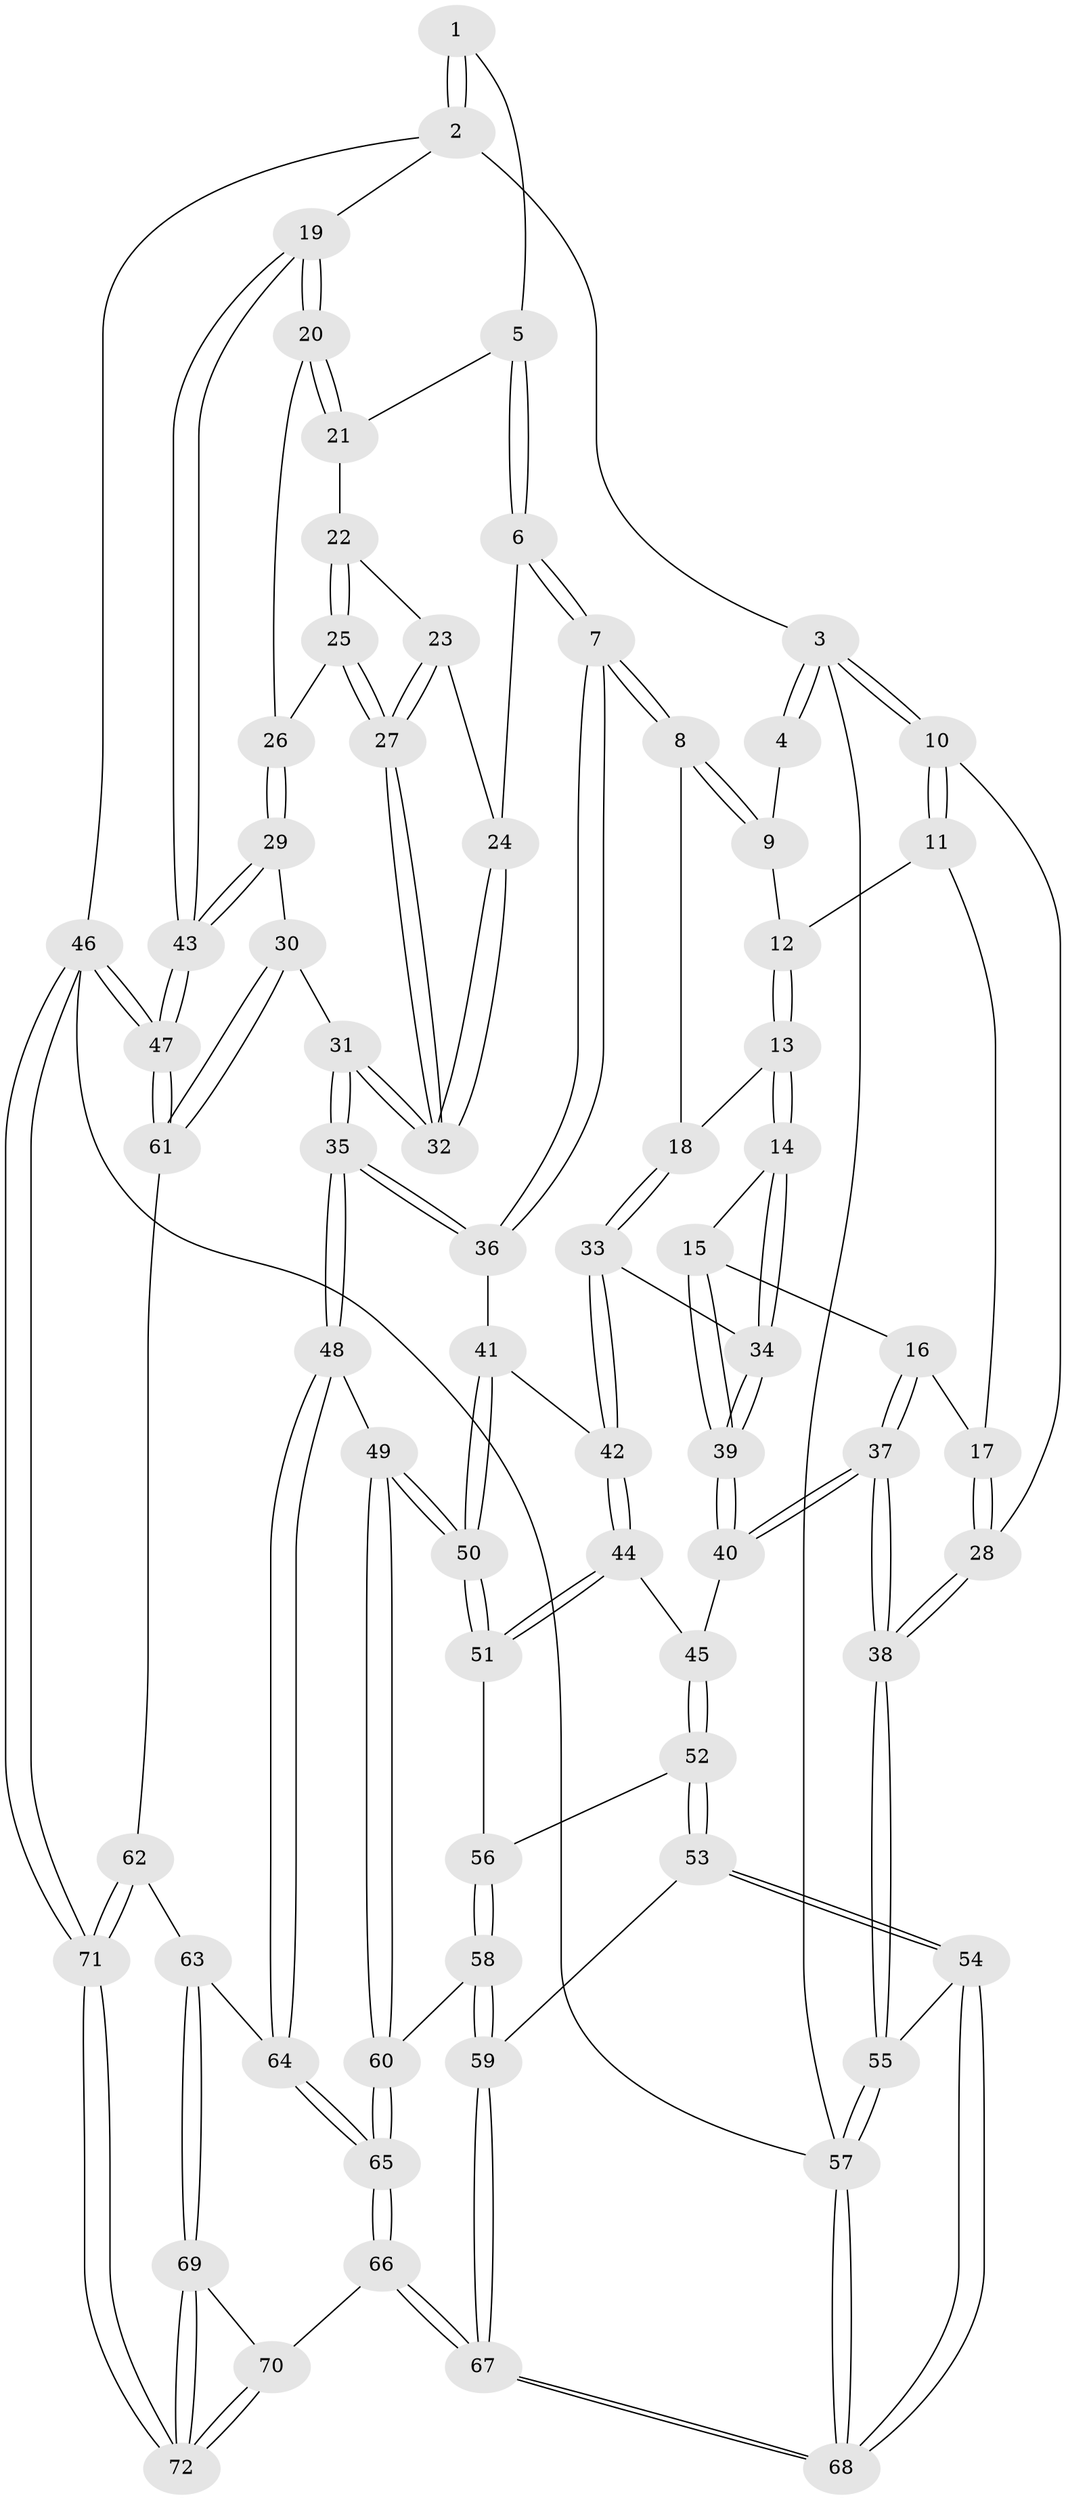 // Generated by graph-tools (version 1.1) at 2025/27/03/09/25 03:27:15]
// undirected, 72 vertices, 177 edges
graph export_dot {
graph [start="1"]
  node [color=gray90,style=filled];
  1 [pos="+0.7101652971043106+0"];
  2 [pos="+1+0"];
  3 [pos="+0+0"];
  4 [pos="+0.33010750198661115+0"];
  5 [pos="+0.6364000414441254+0.1945505095441738"];
  6 [pos="+0.5829542244573522+0.2391361964364311"];
  7 [pos="+0.5068187367979289+0.2533306566130043"];
  8 [pos="+0.49754130751697456+0.24654916947710193"];
  9 [pos="+0.30910075718815394+0"];
  10 [pos="+0+0.10388123681600506"];
  11 [pos="+0.15484283514374142+0.14316547333064786"];
  12 [pos="+0.1698011153633081+0.1393677000588191"];
  13 [pos="+0.2265049223906388+0.2938322279657993"];
  14 [pos="+0.21593017103347054+0.32217965010832333"];
  15 [pos="+0.20936021446613146+0.33279179655477253"];
  16 [pos="+0.08486212875857364+0.3529424816772527"];
  17 [pos="+0.05925198341790204+0.3188556567377326"];
  18 [pos="+0.3007123272856147+0.3101456407541981"];
  19 [pos="+1+0"];
  20 [pos="+1+0"];
  21 [pos="+0.791052061382308+0.20738595516527403"];
  22 [pos="+0.8129532109788529+0.29322513279775997"];
  23 [pos="+0.7942186209313077+0.32099757200636564"];
  24 [pos="+0.6446882976709484+0.31089917291916114"];
  25 [pos="+0.891957489767321+0.324023359171523"];
  26 [pos="+0.8950122391448093+0.3244731140535656"];
  27 [pos="+0.7527851549299276+0.491748405881697"];
  28 [pos="+0+0.34998112829651934"];
  29 [pos="+1+0.514838716959383"];
  30 [pos="+0.8088414218798273+0.5652827121009389"];
  31 [pos="+0.7498178118029962+0.5520238188873045"];
  32 [pos="+0.7468542580218965+0.5088242414968689"];
  33 [pos="+0.3473007046979055+0.43275772492219106"];
  34 [pos="+0.30682750425224525+0.4239100681483828"];
  35 [pos="+0.6505494687612753+0.5980866903523437"];
  36 [pos="+0.4875264923349882+0.36050603792209274"];
  37 [pos="+0.09204945369927317+0.5040368494711409"];
  38 [pos="+0+0.6308594065019404"];
  39 [pos="+0.18746749116515868+0.44273755951866794"];
  40 [pos="+0.15299892917744148+0.4998646603605781"];
  41 [pos="+0.3852971791166185+0.4507429134284037"];
  42 [pos="+0.3726032646733851+0.4523787264967167"];
  43 [pos="+1+0.5229578462995541"];
  44 [pos="+0.3123117957548257+0.5213453382930848"];
  45 [pos="+0.17240895704238782+0.5139340949501923"];
  46 [pos="+1+1"];
  47 [pos="+1+0.7365629959208498"];
  48 [pos="+0.5979513066827064+0.6592568322515104"];
  49 [pos="+0.5208396765850068+0.6680654514010607"];
  50 [pos="+0.5097797259206265+0.6585628156571978"];
  51 [pos="+0.32789905119419016+0.590380160815747"];
  52 [pos="+0.2129618691748093+0.614180205731104"];
  53 [pos="+0.12566692490650233+0.7725101147421738"];
  54 [pos="+0+0.7640985318808392"];
  55 [pos="+0+0.7059754858139761"];
  56 [pos="+0.28452423259967563+0.6361539503035445"];
  57 [pos="+0+1"];
  58 [pos="+0.30781162651170535+0.7580401580608275"];
  59 [pos="+0.23492993932560657+0.8164962739076842"];
  60 [pos="+0.44802239435115565+0.7339476950881375"];
  61 [pos="+0.8866980559700571+0.8063746739863507"];
  62 [pos="+0.8565029354994789+0.8524840215437863"];
  63 [pos="+0.7204988630107979+0.8522803662320322"];
  64 [pos="+0.6571929624713695+0.8227144701947697"];
  65 [pos="+0.4453916039208446+1"];
  66 [pos="+0.425519975456675+1"];
  67 [pos="+0.35214127521545874+1"];
  68 [pos="+0.24495877824393822+1"];
  69 [pos="+0.7285744780968929+0.9382318289035043"];
  70 [pos="+0.45411589783033995+1"];
  71 [pos="+1+1"];
  72 [pos="+0.9065443099664707+1"];
  1 -- 2;
  1 -- 2;
  1 -- 5;
  2 -- 3;
  2 -- 19;
  2 -- 46;
  3 -- 4;
  3 -- 4;
  3 -- 10;
  3 -- 10;
  3 -- 57;
  4 -- 9;
  5 -- 6;
  5 -- 6;
  5 -- 21;
  6 -- 7;
  6 -- 7;
  6 -- 24;
  7 -- 8;
  7 -- 8;
  7 -- 36;
  7 -- 36;
  8 -- 9;
  8 -- 9;
  8 -- 18;
  9 -- 12;
  10 -- 11;
  10 -- 11;
  10 -- 28;
  11 -- 12;
  11 -- 17;
  12 -- 13;
  12 -- 13;
  13 -- 14;
  13 -- 14;
  13 -- 18;
  14 -- 15;
  14 -- 34;
  14 -- 34;
  15 -- 16;
  15 -- 39;
  15 -- 39;
  16 -- 17;
  16 -- 37;
  16 -- 37;
  17 -- 28;
  17 -- 28;
  18 -- 33;
  18 -- 33;
  19 -- 20;
  19 -- 20;
  19 -- 43;
  19 -- 43;
  20 -- 21;
  20 -- 21;
  20 -- 26;
  21 -- 22;
  22 -- 23;
  22 -- 25;
  22 -- 25;
  23 -- 24;
  23 -- 27;
  23 -- 27;
  24 -- 32;
  24 -- 32;
  25 -- 26;
  25 -- 27;
  25 -- 27;
  26 -- 29;
  26 -- 29;
  27 -- 32;
  27 -- 32;
  28 -- 38;
  28 -- 38;
  29 -- 30;
  29 -- 43;
  29 -- 43;
  30 -- 31;
  30 -- 61;
  30 -- 61;
  31 -- 32;
  31 -- 32;
  31 -- 35;
  31 -- 35;
  33 -- 34;
  33 -- 42;
  33 -- 42;
  34 -- 39;
  34 -- 39;
  35 -- 36;
  35 -- 36;
  35 -- 48;
  35 -- 48;
  36 -- 41;
  37 -- 38;
  37 -- 38;
  37 -- 40;
  37 -- 40;
  38 -- 55;
  38 -- 55;
  39 -- 40;
  39 -- 40;
  40 -- 45;
  41 -- 42;
  41 -- 50;
  41 -- 50;
  42 -- 44;
  42 -- 44;
  43 -- 47;
  43 -- 47;
  44 -- 45;
  44 -- 51;
  44 -- 51;
  45 -- 52;
  45 -- 52;
  46 -- 47;
  46 -- 47;
  46 -- 71;
  46 -- 71;
  46 -- 57;
  47 -- 61;
  47 -- 61;
  48 -- 49;
  48 -- 64;
  48 -- 64;
  49 -- 50;
  49 -- 50;
  49 -- 60;
  49 -- 60;
  50 -- 51;
  50 -- 51;
  51 -- 56;
  52 -- 53;
  52 -- 53;
  52 -- 56;
  53 -- 54;
  53 -- 54;
  53 -- 59;
  54 -- 55;
  54 -- 68;
  54 -- 68;
  55 -- 57;
  55 -- 57;
  56 -- 58;
  56 -- 58;
  57 -- 68;
  57 -- 68;
  58 -- 59;
  58 -- 59;
  58 -- 60;
  59 -- 67;
  59 -- 67;
  60 -- 65;
  60 -- 65;
  61 -- 62;
  62 -- 63;
  62 -- 71;
  62 -- 71;
  63 -- 64;
  63 -- 69;
  63 -- 69;
  64 -- 65;
  64 -- 65;
  65 -- 66;
  65 -- 66;
  66 -- 67;
  66 -- 67;
  66 -- 70;
  67 -- 68;
  67 -- 68;
  69 -- 70;
  69 -- 72;
  69 -- 72;
  70 -- 72;
  70 -- 72;
  71 -- 72;
  71 -- 72;
}

